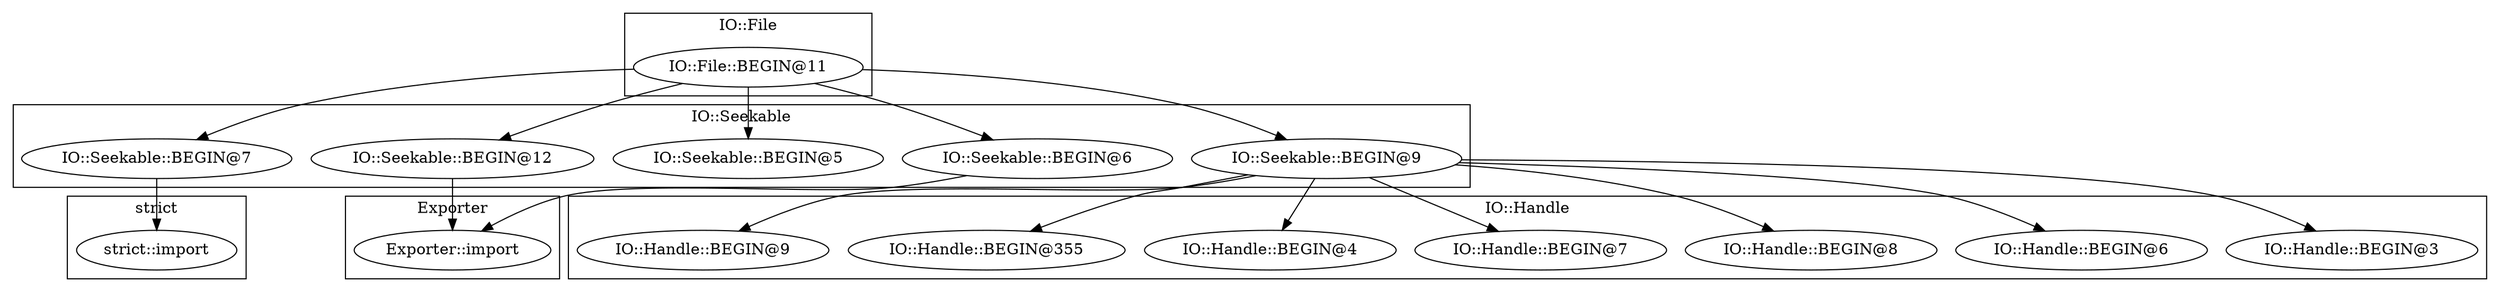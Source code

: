 digraph {
graph [overlap=false]
subgraph cluster_IO_File {
	label="IO::File";
	"IO::File::BEGIN@11";
}
subgraph cluster_strict {
	label="strict";
	"strict::import";
}
subgraph cluster_IO_Handle {
	label="IO::Handle";
	"IO::Handle::BEGIN@3";
	"IO::Handle::BEGIN@6";
	"IO::Handle::BEGIN@8";
	"IO::Handle::BEGIN@7";
	"IO::Handle::BEGIN@4";
	"IO::Handle::BEGIN@355";
	"IO::Handle::BEGIN@9";
}
subgraph cluster_Exporter {
	label="Exporter";
	"Exporter::import";
}
subgraph cluster_IO_Seekable {
	label="IO::Seekable";
	"IO::Seekable::BEGIN@7";
	"IO::Seekable::BEGIN@6";
	"IO::Seekable::BEGIN@5";
	"IO::Seekable::BEGIN@9";
	"IO::Seekable::BEGIN@12";
}
"IO::File::BEGIN@11" -> "IO::Seekable::BEGIN@12";
"IO::File::BEGIN@11" -> "IO::Seekable::BEGIN@9";
"IO::Seekable::BEGIN@9" -> "IO::Handle::BEGIN@8";
"IO::File::BEGIN@11" -> "IO::Seekable::BEGIN@6";
"IO::Seekable::BEGIN@9" -> "IO::Handle::BEGIN@4";
"IO::Seekable::BEGIN@12" -> "Exporter::import";
"IO::Seekable::BEGIN@6" -> "Exporter::import";
"IO::Seekable::BEGIN@9" -> "IO::Handle::BEGIN@9";
"IO::File::BEGIN@11" -> "IO::Seekable::BEGIN@7";
"IO::File::BEGIN@11" -> "IO::Seekable::BEGIN@5";
"IO::Seekable::BEGIN@9" -> "IO::Handle::BEGIN@7";
"IO::Seekable::BEGIN@9" -> "IO::Handle::BEGIN@3";
"IO::Seekable::BEGIN@9" -> "IO::Handle::BEGIN@355";
"IO::Seekable::BEGIN@9" -> "IO::Handle::BEGIN@6";
"IO::Seekable::BEGIN@7" -> "strict::import";
}
